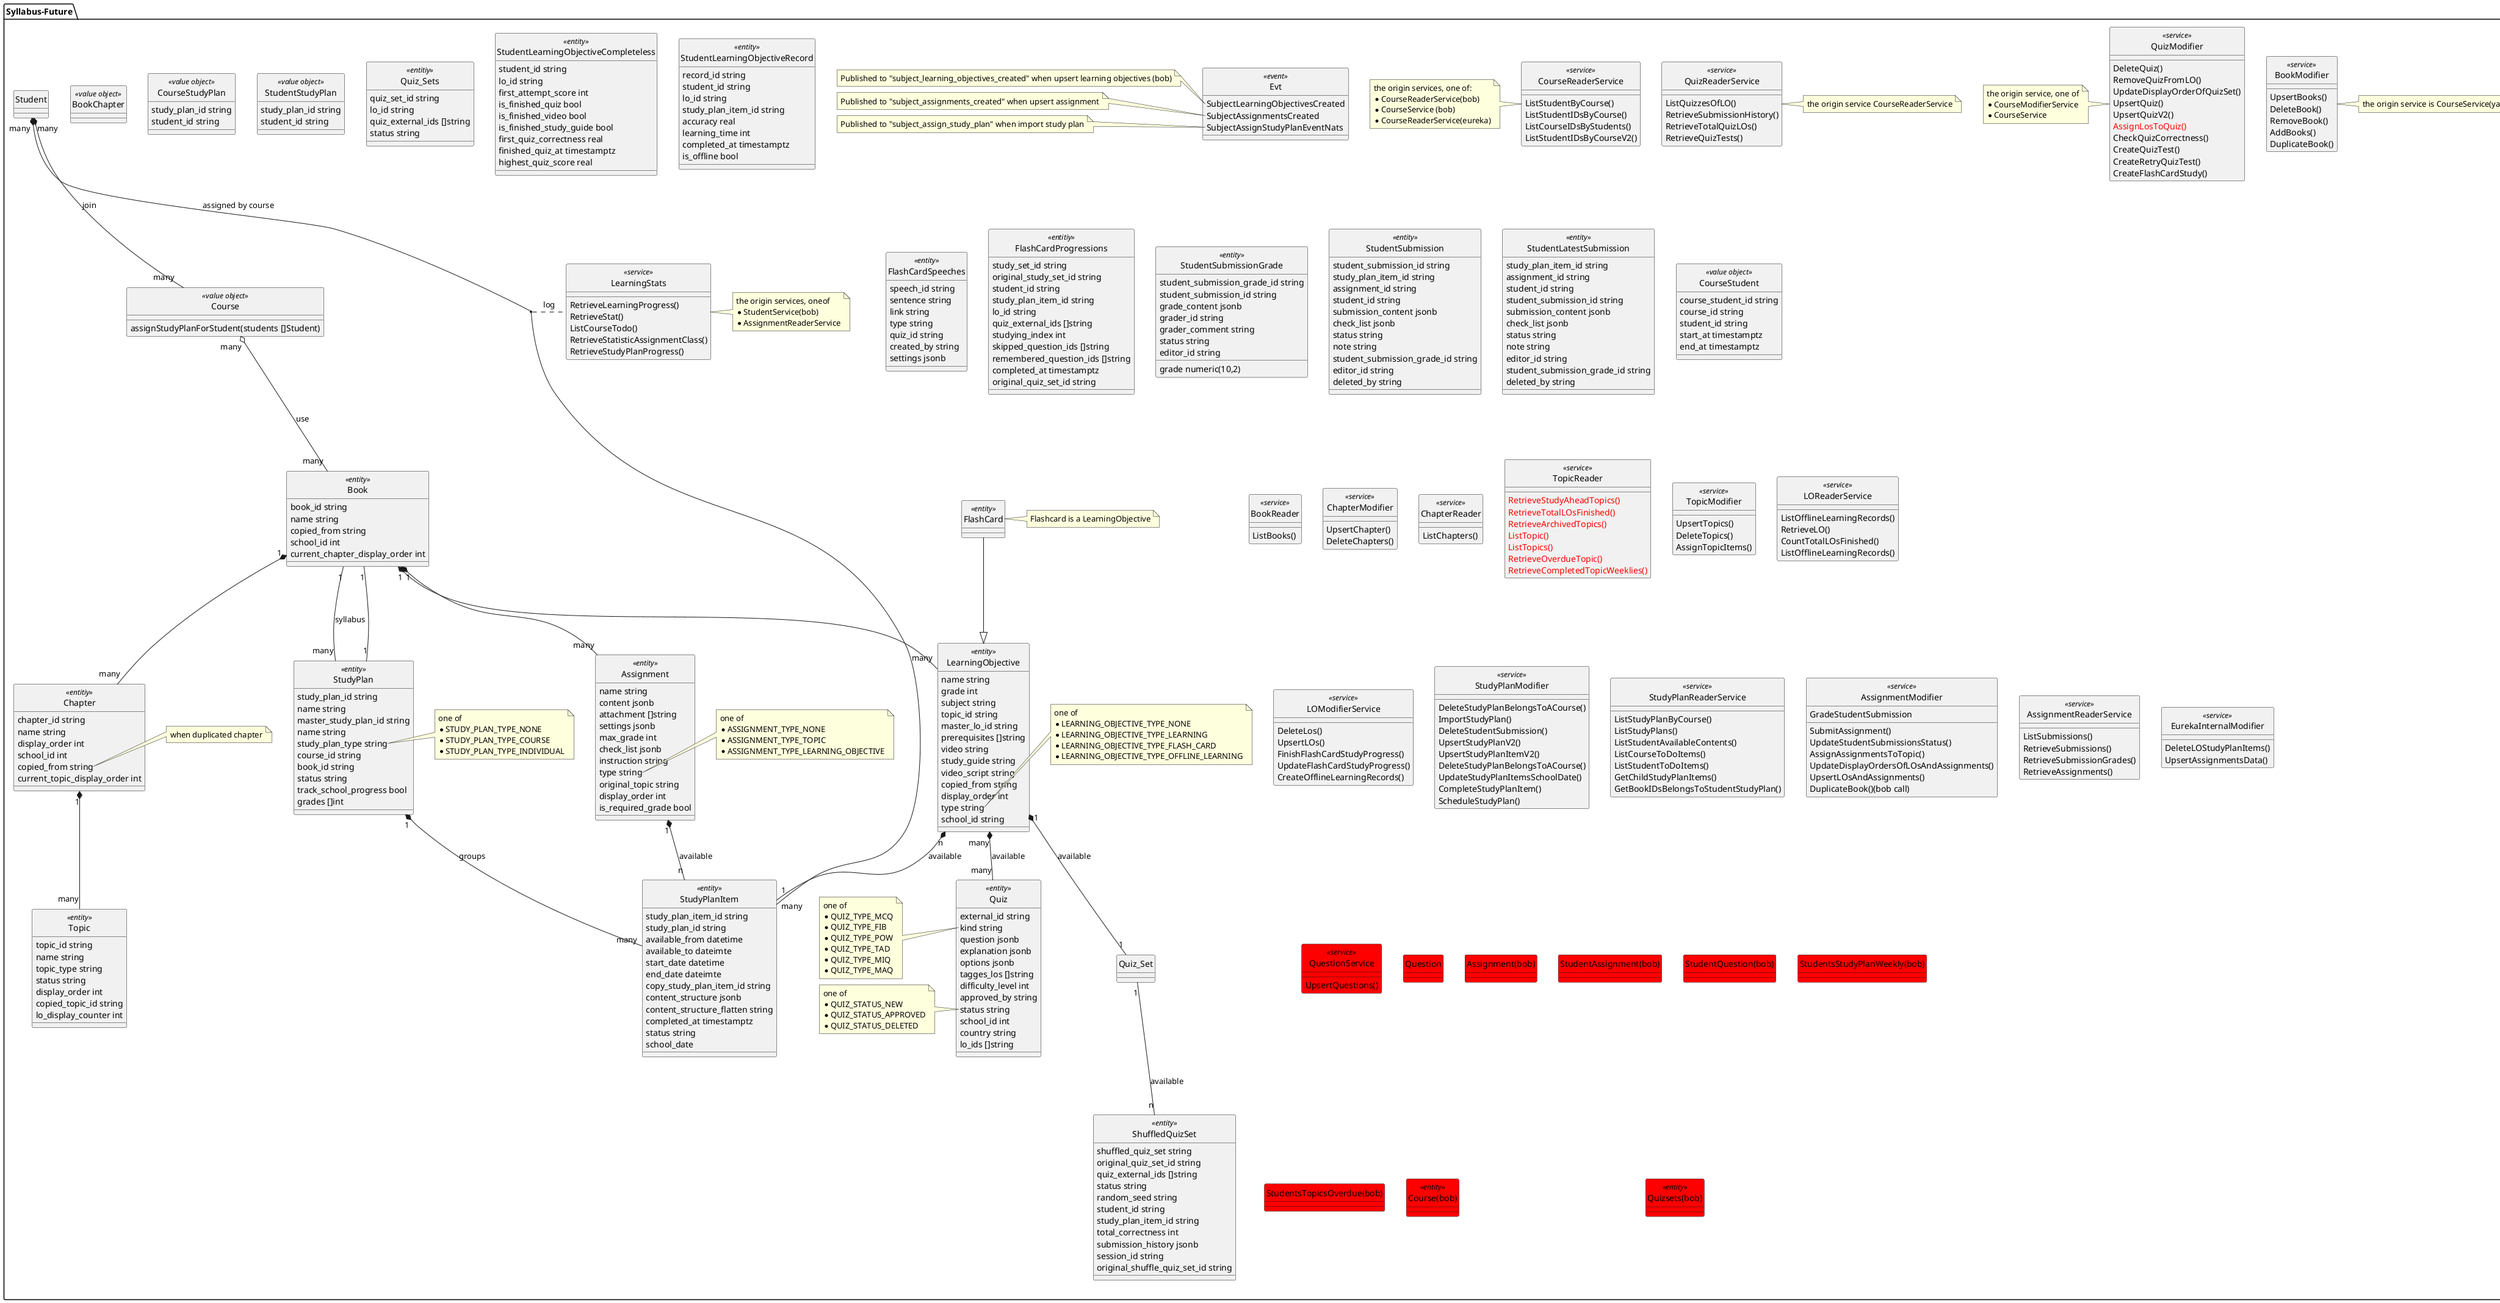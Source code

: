 @startuml syllabus_simplified
hide circle

namespace Syllabus-Future {
    class Book <<entity>> {
        book_id string
        name string
        copied_from string
        school_id int
        current_chapter_display_order int
        ' updated_at: timestamptztz
        ' created_at: timestamptztz
        ' deleted_at: timestamptztz
    }
    note right of Book::subject
    one of 
    * SUBJECT_NONE
    * SUBJECT_MATHS
    * SUBJECT_BIOLOGY
    * SUBJECT_PHYSICS
    * SUBJECT_CHEMISTRY
    * SUBJECT_GEOGRAPHY
    * SUBJECT_ENGLISH
    * SUBJECT_ENGLISH_2
    * SUBJECT_JAPANESE
    * SUBJECT_SCIENCE
    * SUBJECT_SOCIAL_STUDIES
    * SUBJECT_LITERATURE
    end note

    class Chapter <<entitiy>>{
        chapter_id string
        name string
        display_order int
        school_id int
        copied_from string
        current_topic_display_order int
        ' updated_at: timestamptztz
        ' created_at: timestamptztz
        ' deleted_at: timestamptztz

    }
    note right of Chapter::copied_from
    when duplicated chapter
    end note

    class BookChapter <<value object>>{

    }

    class Topic <<entity>>{
        topic_id string
        name string
        topic_type string
        status string
        display_order int
        copied_topic_id string
        lo_display_counter int
        ' updated_at: timestamptztz
        ' created_at: timestamptztz
        ' deleted_at: timestamptztz

    }
    

    class LearningObjective <<entity>>  {
        name string
        grade int
        subject string
        topic_id string
        master_lo_id string
        prerequisites []string
        video string
        study_guide string
        video_script string
        copied_from string
        display_order int
        type string
        school_id string
        ' updated_at: timestamptz
        ' created_at: timestamptz
        ' deleted_at: timestamptz
    }
    note right of LearningObjective::type
    one of
    * LEARNING_OBJECTIVE_TYPE_NONE
    * LEARNING_OBJECTIVE_TYPE_LEARNING
    * LEARNING_OBJECTIVE_TYPE_FLASH_CARD
    * LEARNING_OBJECTIVE_TYPE_OFFLINE_LEARNING
    end note

    class Topic_LearningContent <<value object>> {
        topic_id string
        content_id string
        content_type string
        display_order int
    }
    note right of Topic_LearningContent::content_type
    one of 
    * LEARNING_CONTENT_TYPE_NONE
    * LEARNING_CONTENT_TYPE_LO
    * LEARNING_CONTENT_TYPE_ASSIGNMENT
    end note
    
    class FlashCard <<entity>>  {
    }
    note right of FlashCard
    Flashcard is a LearningObjective
    end note

    class Assignment <<entity>>  {
        name string
        content jsonb
        attachment []string
        settings jsonb
        max_grade int
        check_list jsonb
        instruction string
        type string
        original_topic string
        display_order int
        is_required_grade bool
        ' display_order int
        ' updated_at: timestamptz
        ' created_at: timestamptz
        ' deleted_at: timestamptz
    }

    note right of Assignment::type
    one of
    * ASSIGNMENT_TYPE_NONE
    * ASSIGNMENT_TYPE_TOPIC
    * ASSIGNMENT_TYPE_LEARNING_OBJECTIVE
    end note
    
   
    class StudyPlan <<entity>>  {
        study_plan_id string
        name string
        master_study_plan_id string
        name string
        study_plan_type string
        course_id string
        ' updated_at: timestamptz
        ' created_at: timestamptz
        ' deleted_at: timestamptz
        book_id string
        status string
        track_school_progress bool
        grades []int

    }
    note right of StudyPlan::study_plan_type
    one of 
    * STUDY_PLAN_TYPE_NONE
    * STUDY_PLAN_TYPE_COURSE
    * STUDY_PLAN_TYPE_INDIVIDUAL
    end note

    class CourseStudyPlan <<value object>>{
        study_plan_id string
        student_id string
    }
     class StudentStudyPlan <<value object>>{
        study_plan_id string
        student_id string
    }

    class StudyPlanItem <<entity>>  {
        study_plan_item_id string
        study_plan_id string
        available_from datetime
        available_to dateimte
        start_date datetime
        end_date dateimte
        copy_study_plan_item_id string
        content_structure jsonb
        content_structure_flatten string
        completed_at timestamptz
        ' updated_at: timestamptz
        ' created_at: timestamptz
        ' deleted_at: timestamptz
        status string
        school_date
    }

    class LearningContent_StudyPlanItem <<value object>>{
        content_id string
        study_plan_item_id string
        content_type string
    }
    note right of LearningContent_StudyPlanItem::content_type
    one of 
    * LEARNING_CONTENT_TYPE_NONE
    * LEARNING_CONTENT_TYPE_LO
    * LEARNING_CONTENT_TYPE_ASSIGNMENT
    end note

    class Course <<value object>> {
        assignStudyPlanForStudent(students []Student)
    }

    

    class Quiz <<entity>> {
        external_id string
        kind string
        question jsonb
        explanation jsonb
        options jsonb
        tagges_los []string
        difficulty_level int
        approved_by string
        status string
        school_id int
        country string
        lo_ids []string
        ' updated_at: timestamptz
        ' created_at: timestamptz
        ' deleted_at: timestamptz
    }
    note left of Quiz::kind
    one of 
    * QUIZ_TYPE_MCQ
    * QUIZ_TYPE_FIB
    * QUIZ_TYPE_POW
    * QUIZ_TYPE_TAD
    * QUIZ_TYPE_MIQ
    * QUIZ_TYPE_MAQ
    end note
     note left of Quiz::status
    one of 
    * QUIZ_STATUS_NEW
    * QUIZ_STATUS_APPROVED
    * QUIZ_STATUS_DELETED
    end note

    class Quiz_Sets <<entitiy>>{
        quiz_set_id string
        lo_id string
        quiz_external_ids []string
        status string
        ' updated_at: timestamptz
        ' created_at: timestamptz
        ' deleted_at: timestamptz
    }

    class ShuffledQuizSet <<entity>>{
        shuffled_quiz_set string 
        original_quiz_set_id string
        quiz_external_ids []string
        status string
        random_seed string
        student_id string
        study_plan_item_id string
        total_correctness int
        submission_history jsonb
        session_id string
        original_shuffle_quiz_set_id string
    }
    note left of ShuffledQuizSet::origin_shuffle_quiz_set_id
    use in retry mode

    class StudentEventLogs {
        student_id string
        type string
        payload jsonb
        ' updated_at: timestamptz
        ' created_at: timestamptz
        ' deleted_at: timestamptz
    }
    note left of StudentEventLogs::type
    one of 
    * quiz_finished
    * learning_objective
    * quiz_answer_selected
    * completed_active_topic
    * completed_overdue_topic
    * video_finished
    * study_guide_finished
    end note

    class StudentLearningObjectiveCompleteless <<entity>>{
        student_id string
        lo_id string
        first_attempt_score int
        is_finished_quiz bool
        is_finished_video bool
        is_finished_study_guide bool
        first_quiz_correctness real 
        finished_quiz_at timestamptz
        highest_quiz_score real 
        ' updated_at: timestamptz
        ' created_at: timestamptz
        ' deleted_at: timestamptz
    }

    class StudentLearningObjectiveRecord <<entity>>{
        record_id string
        student_id string
        lo_id string
        study_plan_item_id string
        accuracy real 
        learning_time int
        completed_at timestamptz
        is_offline bool
        ' updated_at: timestamptz
        ' created_at: timestamptz
        ' deleted_at: timestamptz
    }

    class FlashCardSpeeches <<entity>>{
        speech_id string
        sentence string
        link string
        type string
        quiz_id string
        created_by string
        settings jsonb
    }

    class FlashCardProgressions<<entitiy>>{
        study_set_id string
        original_study_set_id string
        student_id string
        study_plan_item_id string
        lo_id string
        quiz_external_ids []string
        studying_index int
        skipped_question_ids []string
        remembered_question_ids []string
        completed_at timestamptz
        original_quiz_set_id string
    }

    class StudentSubmissionGrade <<entity>>{
        student_submission_grade_id string
        student_submission_id string
        grade numeric(10,2)
        grade_content jsonb
        grader_id string
        grader_comment string
        status string
        editor_id string
    }

    class StudentSubmission <<entity>>{
        student_submission_id string
        study_plan_item_id string
        assignment_id string
        student_id string
        submission_content jsonb
        check_list jsonb
        status string
        note string
        student_submission_grade_id string
        editor_id string
        deleted_by string
    }

    class StudentLatestSubmission <<entity>>{
        study_plan_item_id string
        assignment_id string
        student_id string
        student_submission_id string
        submission_content jsonb
        check_list jsonb
        status string 
        note string
        editor_id string
        student_submission_grade_id string
        deleted_by string
    }

    class AssignStudyPlanTask <<entity>>{
        id string 
        study_plan_ids []string
        status string
        course_id string
        error_detail string
    }
    note right of AssignStudyPlanTask
    use for async import study plan 
    end note
    class CourseStudent <<value object>> {
        course_student_id string
        course_id string
        student_id string
        start_at timestamptz
        end_at timestamptz
    }

    class BookModifier <<service>> {
        UpsertBooks()
        DeleteBook()
        RemoveBook()
        AddBooks()
        DuplicateBook()
    }
    note right of BookModifier
    the origin service is CourseService(yasuo)
    end note
    class BookReader <<service>> {
        ListBooks()
    }

    class ChapterModifier <<service>>{
        UpsertChapter()
        DeleteChapters()
    }

    class ChapterReader <<service>>{
        ListChapters()
    }
    class TopicReader <<service>>{
        <color:#red>RetrieveStudyAheadTopics()
        <color:#red>RetrieveTotalLOsFinished()
        <color:#red>RetrieveArchivedTopics()
        <color:#red>ListTopic()
        <color:#red>ListTopics()
        <color:#red>RetrieveOverdueTopic()
        <color:#red>RetrieveCompletedTopicWeeklies()
    }
    class TopicModifier <<service>>{
        UpsertTopics()
        DeleteTopics()
        AssignTopicItems()

    }

    class LOReaderService <<service>>{
        ListOfflineLearningRecords()
        RetrieveLO()
        CountTotalLOsFinished()
        ListOfflineLearningRecords()    
    }
    class LOModifierService <<service>>{
        DeleteLos()
        UpsertLOs()
        FinishFlashCardStudyProgress()
        UpdateFlashCardStudyProgress()
        CreateOfflineLearningRecords()
    }

    class QuizModifier <<service>> {
        DeleteQuiz()
        RemoveQuizFromLO()
        UpdateDisplayOrderOfQuizSet()
        UpsertQuiz()
        UpsertQuizV2()
        <color:#red>AssignLosToQuiz()
        CheckQuizCorrectness()
        CreateQuizTest()
        CreateRetryQuizTest()
        CreateFlashCardStudy()
    }
    note left of QuizModifier
    the origin service, one of
    * CourseModifierService
    * CourseService
    end note
    class QuizReaderService <<service>>{
        ListQuizzesOfLO()
        RetrieveSubmissionHistory()
        RetrieveTotalQuizLOs()
        RetrieveQuizTests()
    }
    note right of QuizReaderService
    the origin service CourseReaderService
    end note
    class CourseReaderService <<service>>{
        ListStudentByCourse()
        ListStudentIDsByCourse()
        ListCourseIDsByStudents()
        ListStudentIDsByCourseV2()
    }
    note left of CourseReaderService 
    the origin services, one of:
    * CourseReaderService(bob)
    * CourseService (bob)
    * CourseReaderService(eureka)
    end note

    class LearningStats <<service>> {
        RetrieveLearningProgress()
        RetrieveStat()
        ListCourseTodo()
        RetrieveStatisticAssignmentClass()
        RetrieveStudyPlanProgress()
    }
    note right of LearningStats
    the origin services, oneof  
    * StudentService(bob)
    * AssignmentReaderService
    end note
    
    class StudyPlanModifier <<service>> {
        DeleteStudyPlanBelongsToACourse()
        ImportStudyPlan()
        DeleteStudentSubmission()
        UpsertStudyPlanV2()
        UpsertStudyPlanItemV2()
        DeleteStudyPlanBelongsToACourse()
        UpdateStudyPlanItemsSchoolDate()
        CompleteStudyPlanItem()
        ScheduleStudyPlan()
    }

    class StudyPlanReaderService <<service>> {
        ListStudyPlanByCourse()
        ListStudyPlans()
        ListStudentAvailableContents()
        ListCourseToDoItems()
        ListStudentToDoItems()
        GetChildStudyPlanItems()
        GetBookIDsBelongsToStudentStudyPlan()
    }

    class AssignmentModifier <<service>> {
        SubmitAssignment()
        GradeStudentSubmission
        UpdateStudentSubmissionsStatus()
        AssignAssignmentsToTopic()
        UpdateDisplayOrdersOfLOsAndAssignments()
        UpsertLOsAndAssignments()
        DuplicateBook()(bob call)

    }

    class AssignmentReaderService <<service>> {
        ListSubmissions()
        RetrieveSubmissions()
        RetrieveSubmissionGrades()
        RetrieveAssignments()
    }

    class EurekaInternalModifier <<service>>{
        DeleteLOStudyPlanItems()
        UpsertAssignmentsData()
    }

   

    class QuestionService <<service>> #red{
        UpsertQuestions()
    }

    class Evt <<event>>{
        SubjectLearningObjectivesCreated
        SubjectAssignmentsCreated
	    SubjectAssignStudyPlanEventNats   

    }
    note left of Evt::SubjectLearningObjectivesCreated
    Published to "subject_learning_objectives_created" when upsert learning objectives (bob)
    end note
    note left of Evt::SubjectAssignmentsCreated
    Published to "subject_assignments_created" when upsert assignment
    end note
    note left of Evt::SubjectAssignStudyPlanEventNats
    Published to "subject_assign_study_plan" when import study plan
    end note
    
    Student "many" *-- "many" Course : join
    Student "many" *-- "many" StudyPlanItem : assigned by course
    FlashCard --|> LearningObjective
    Book "1" *-- "many" Chapter
    Chapter "1" *-- "many" Topic
    Book "1" *-- "many" LearningObjective
    Book "1" *-- "many" Assignment
    Book "1" -- "many" StudyPlan : syllabus
    StudyPlan "1" -- "1" Book
    StudyPlan "1" *--  "many" StudyPlanItem : groups
    LearningObjective "many" *-- "many" Quiz : available
    LearningObjective "1" *-- "1" Quiz_Set : available
    Quiz_Set "1" -- "n" ShuffledQuizSet: available
    Assignment "1" *-- "n" StudyPlanItem : available
    LearningObjective "n" *-- "1" StudyPlanItem : available
    Course "many" o-- "many" Book : use
    (Student, StudyPlanItem) .. LearningStats : log
}

class Syllabus-Future.Question #red {}
class Syllabus-Future.Assignment(bob) #red {}
class Syllabus-Future.StudentAssignment(bob) #red{}
class Syllabus-Future.StudentQuestion(bob) #red{}
class Syllabus-Future.StudentsStudyPlanWeekly(bob) #red{}
class Syllabus-Future.StudentsTopicsOverdue(bob) #red{}
class Syllabus-Future.Course(bob) <<entity>> #red {}
class Syllabus-Future.Quizsets(bob) <<entity>> #red {}
class Syllabus.StudentTopicsCompleteness(bob) <<entitiy>> #red{}
@enduml